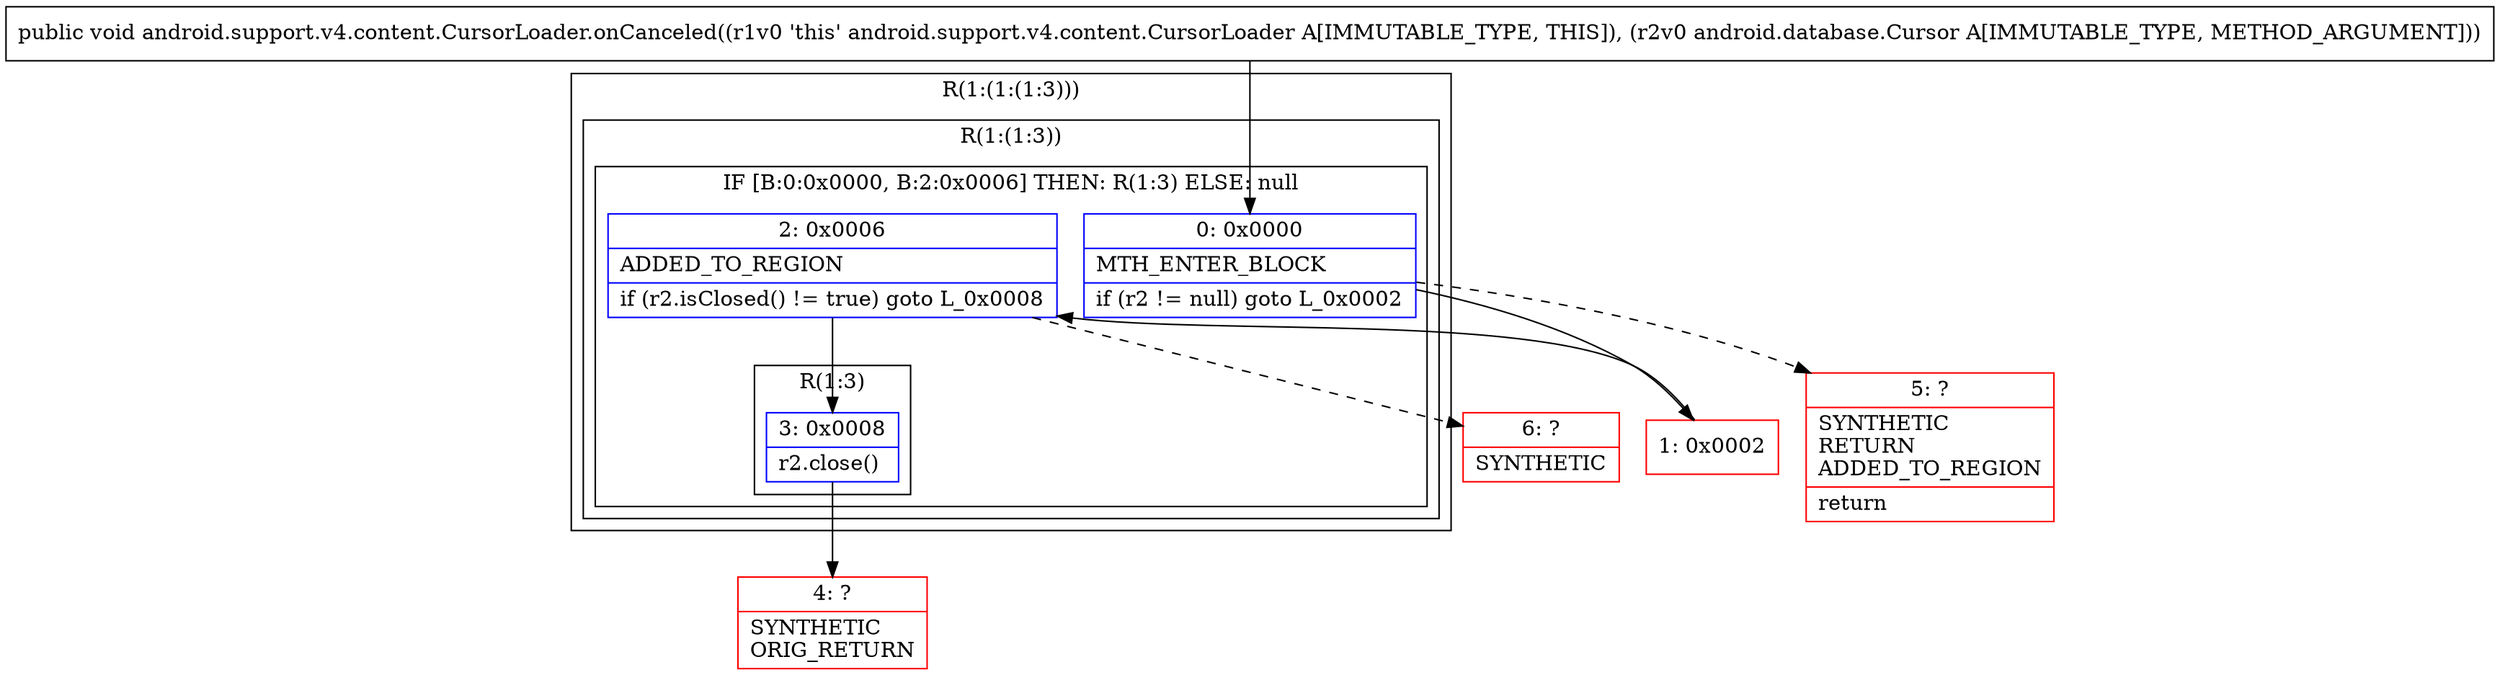 digraph "CFG forandroid.support.v4.content.CursorLoader.onCanceled(Landroid\/database\/Cursor;)V" {
subgraph cluster_Region_1877318227 {
label = "R(1:(1:(1:3)))";
node [shape=record,color=blue];
subgraph cluster_Region_590728858 {
label = "R(1:(1:3))";
node [shape=record,color=blue];
subgraph cluster_IfRegion_446120726 {
label = "IF [B:0:0x0000, B:2:0x0006] THEN: R(1:3) ELSE: null";
node [shape=record,color=blue];
Node_0 [shape=record,label="{0\:\ 0x0000|MTH_ENTER_BLOCK\l|if (r2 != null) goto L_0x0002\l}"];
Node_2 [shape=record,label="{2\:\ 0x0006|ADDED_TO_REGION\l|if (r2.isClosed() != true) goto L_0x0008\l}"];
subgraph cluster_Region_933645212 {
label = "R(1:3)";
node [shape=record,color=blue];
Node_3 [shape=record,label="{3\:\ 0x0008|r2.close()\l}"];
}
}
}
}
Node_1 [shape=record,color=red,label="{1\:\ 0x0002}"];
Node_4 [shape=record,color=red,label="{4\:\ ?|SYNTHETIC\lORIG_RETURN\l}"];
Node_5 [shape=record,color=red,label="{5\:\ ?|SYNTHETIC\lRETURN\lADDED_TO_REGION\l|return\l}"];
Node_6 [shape=record,color=red,label="{6\:\ ?|SYNTHETIC\l}"];
MethodNode[shape=record,label="{public void android.support.v4.content.CursorLoader.onCanceled((r1v0 'this' android.support.v4.content.CursorLoader A[IMMUTABLE_TYPE, THIS]), (r2v0 android.database.Cursor A[IMMUTABLE_TYPE, METHOD_ARGUMENT])) }"];
MethodNode -> Node_0;
Node_0 -> Node_1;
Node_0 -> Node_5[style=dashed];
Node_2 -> Node_3;
Node_2 -> Node_6[style=dashed];
Node_3 -> Node_4;
Node_1 -> Node_2;
}

